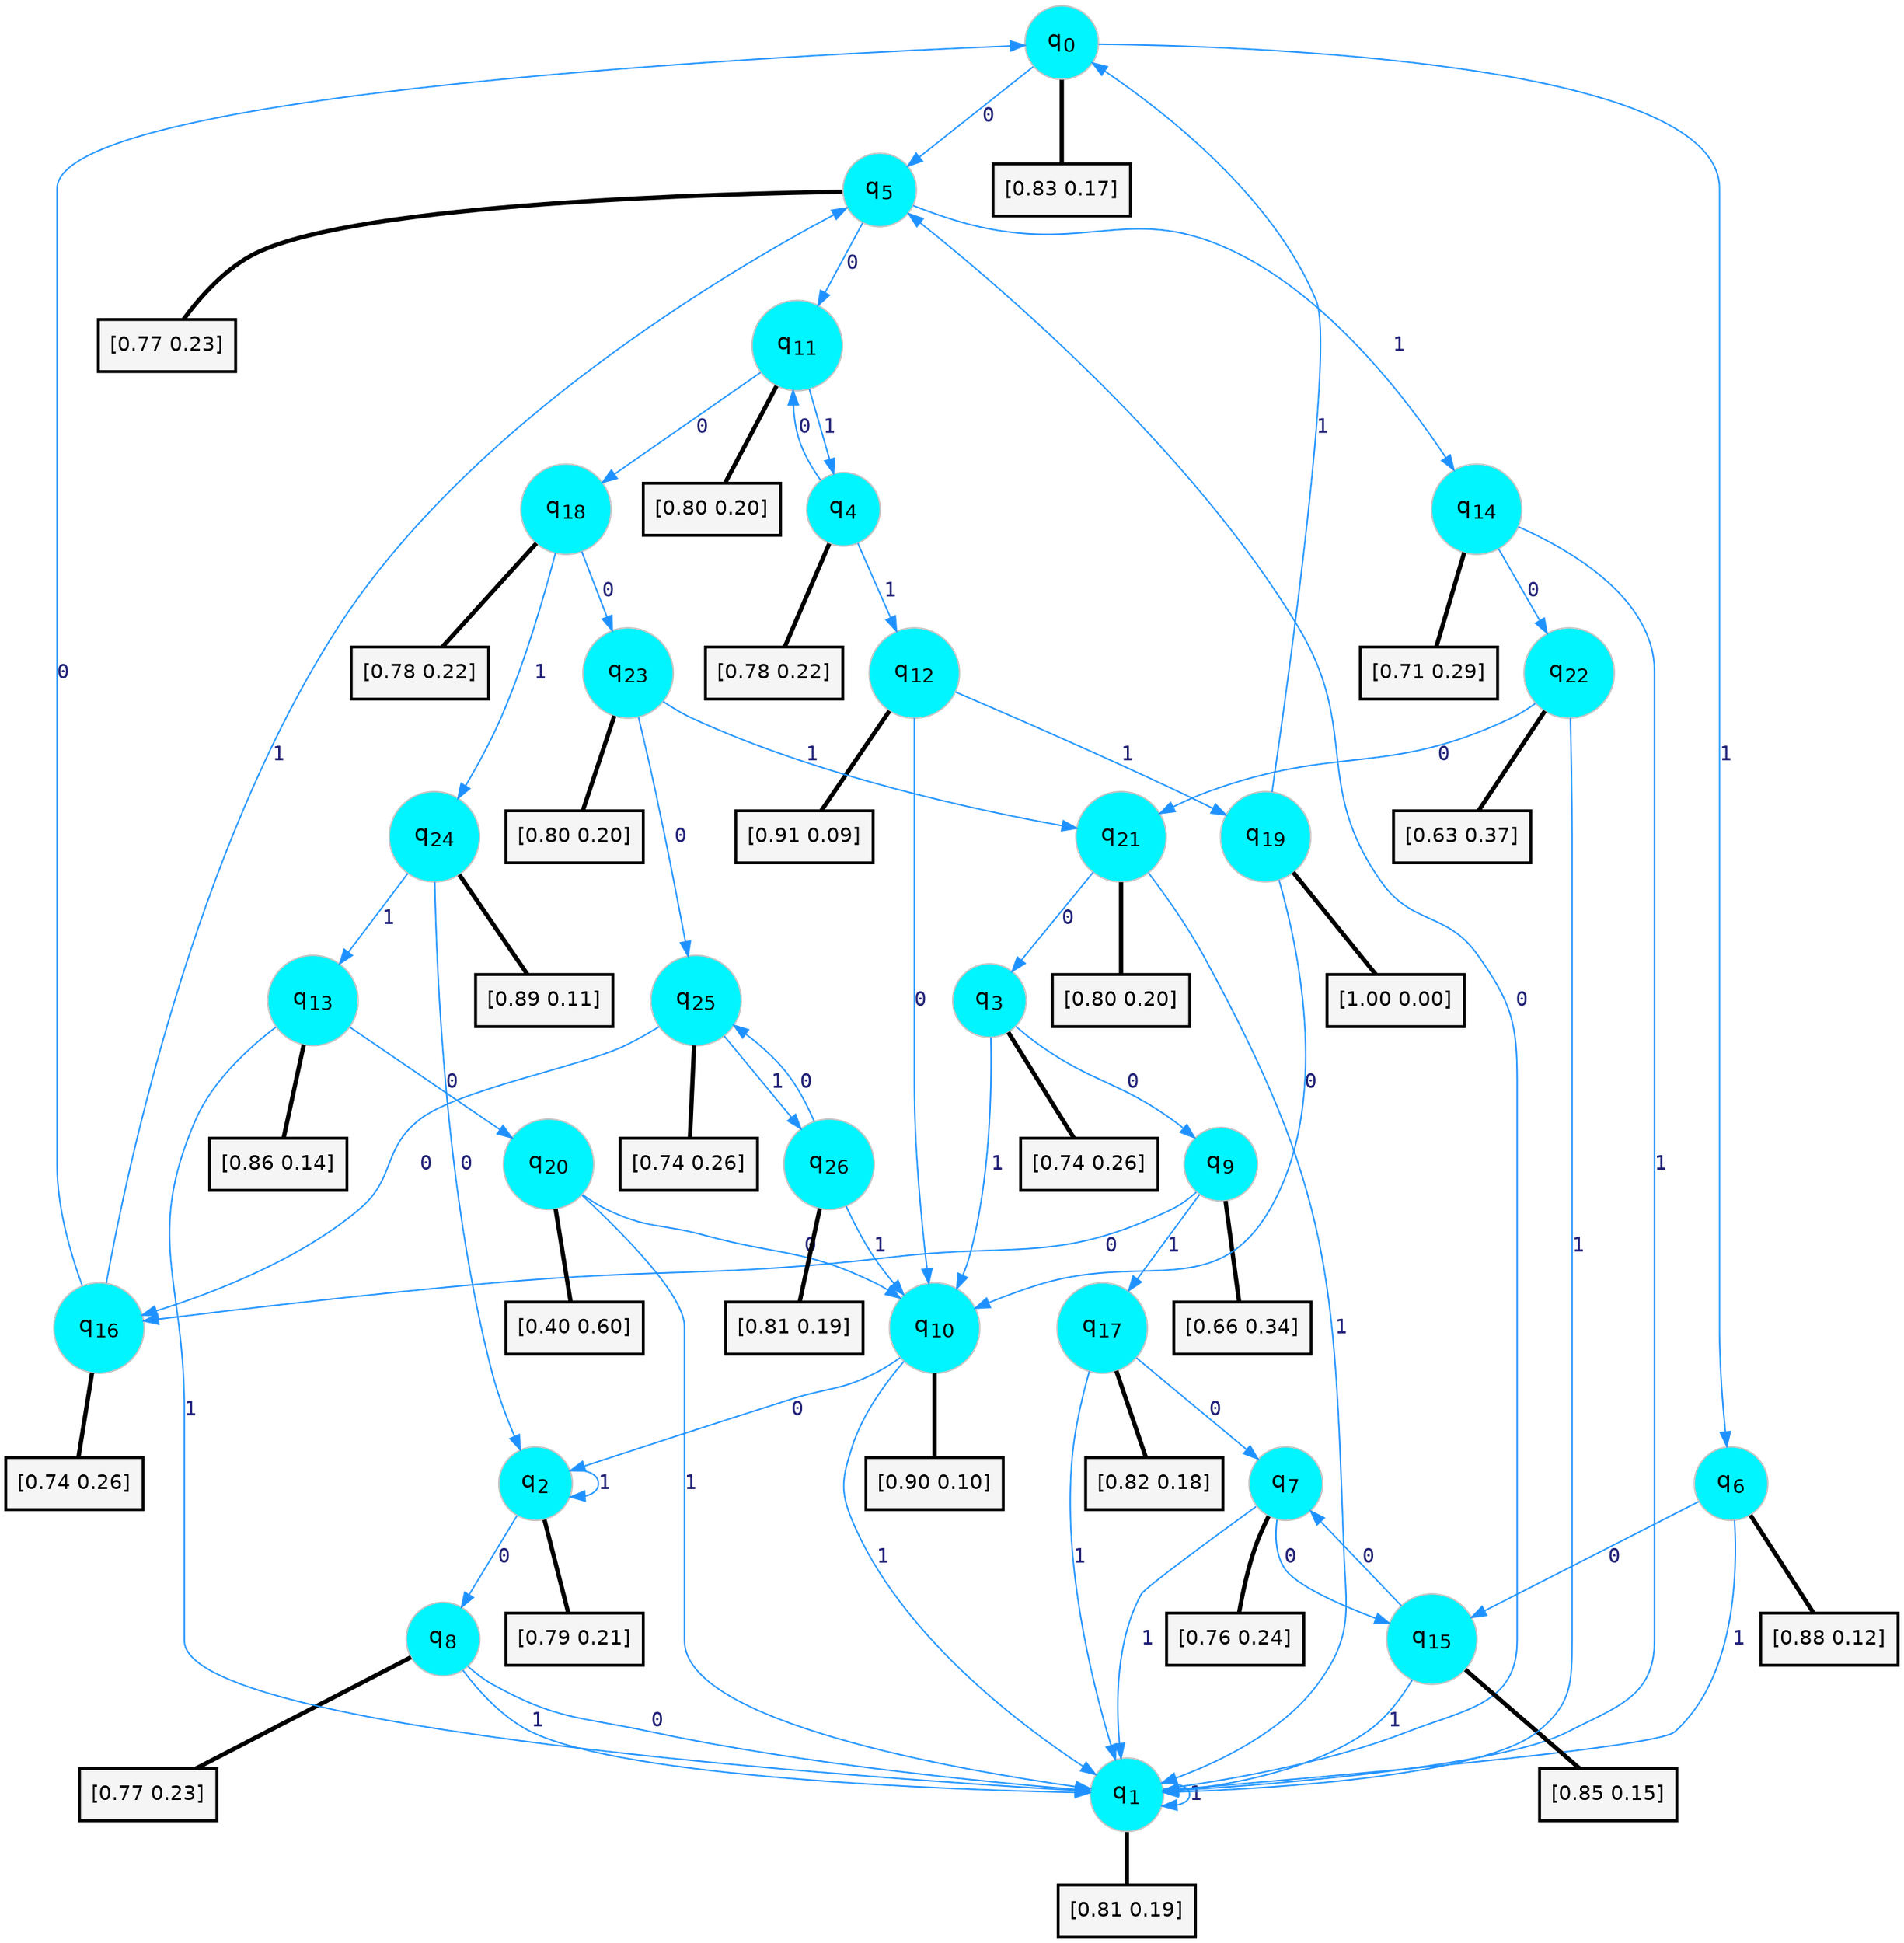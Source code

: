 digraph G {
graph [
bgcolor=transparent, dpi=300, rankdir=TD, size="40,25"];
node [
color=gray, fillcolor=turquoise1, fontcolor=black, fontname=Helvetica, fontsize=16, fontweight=bold, shape=circle, style=filled];
edge [
arrowsize=1, color=dodgerblue1, fontcolor=midnightblue, fontname=courier, fontweight=bold, penwidth=1, style=solid, weight=20];
0[label=<q<SUB>0</SUB>>];
1[label=<q<SUB>1</SUB>>];
2[label=<q<SUB>2</SUB>>];
3[label=<q<SUB>3</SUB>>];
4[label=<q<SUB>4</SUB>>];
5[label=<q<SUB>5</SUB>>];
6[label=<q<SUB>6</SUB>>];
7[label=<q<SUB>7</SUB>>];
8[label=<q<SUB>8</SUB>>];
9[label=<q<SUB>9</SUB>>];
10[label=<q<SUB>10</SUB>>];
11[label=<q<SUB>11</SUB>>];
12[label=<q<SUB>12</SUB>>];
13[label=<q<SUB>13</SUB>>];
14[label=<q<SUB>14</SUB>>];
15[label=<q<SUB>15</SUB>>];
16[label=<q<SUB>16</SUB>>];
17[label=<q<SUB>17</SUB>>];
18[label=<q<SUB>18</SUB>>];
19[label=<q<SUB>19</SUB>>];
20[label=<q<SUB>20</SUB>>];
21[label=<q<SUB>21</SUB>>];
22[label=<q<SUB>22</SUB>>];
23[label=<q<SUB>23</SUB>>];
24[label=<q<SUB>24</SUB>>];
25[label=<q<SUB>25</SUB>>];
26[label=<q<SUB>26</SUB>>];
27[label="[0.83 0.17]", shape=box,fontcolor=black, fontname=Helvetica, fontsize=14, penwidth=2, fillcolor=whitesmoke,color=black];
28[label="[0.81 0.19]", shape=box,fontcolor=black, fontname=Helvetica, fontsize=14, penwidth=2, fillcolor=whitesmoke,color=black];
29[label="[0.79 0.21]", shape=box,fontcolor=black, fontname=Helvetica, fontsize=14, penwidth=2, fillcolor=whitesmoke,color=black];
30[label="[0.74 0.26]", shape=box,fontcolor=black, fontname=Helvetica, fontsize=14, penwidth=2, fillcolor=whitesmoke,color=black];
31[label="[0.78 0.22]", shape=box,fontcolor=black, fontname=Helvetica, fontsize=14, penwidth=2, fillcolor=whitesmoke,color=black];
32[label="[0.77 0.23]", shape=box,fontcolor=black, fontname=Helvetica, fontsize=14, penwidth=2, fillcolor=whitesmoke,color=black];
33[label="[0.88 0.12]", shape=box,fontcolor=black, fontname=Helvetica, fontsize=14, penwidth=2, fillcolor=whitesmoke,color=black];
34[label="[0.76 0.24]", shape=box,fontcolor=black, fontname=Helvetica, fontsize=14, penwidth=2, fillcolor=whitesmoke,color=black];
35[label="[0.77 0.23]", shape=box,fontcolor=black, fontname=Helvetica, fontsize=14, penwidth=2, fillcolor=whitesmoke,color=black];
36[label="[0.66 0.34]", shape=box,fontcolor=black, fontname=Helvetica, fontsize=14, penwidth=2, fillcolor=whitesmoke,color=black];
37[label="[0.90 0.10]", shape=box,fontcolor=black, fontname=Helvetica, fontsize=14, penwidth=2, fillcolor=whitesmoke,color=black];
38[label="[0.80 0.20]", shape=box,fontcolor=black, fontname=Helvetica, fontsize=14, penwidth=2, fillcolor=whitesmoke,color=black];
39[label="[0.91 0.09]", shape=box,fontcolor=black, fontname=Helvetica, fontsize=14, penwidth=2, fillcolor=whitesmoke,color=black];
40[label="[0.86 0.14]", shape=box,fontcolor=black, fontname=Helvetica, fontsize=14, penwidth=2, fillcolor=whitesmoke,color=black];
41[label="[0.71 0.29]", shape=box,fontcolor=black, fontname=Helvetica, fontsize=14, penwidth=2, fillcolor=whitesmoke,color=black];
42[label="[0.85 0.15]", shape=box,fontcolor=black, fontname=Helvetica, fontsize=14, penwidth=2, fillcolor=whitesmoke,color=black];
43[label="[0.74 0.26]", shape=box,fontcolor=black, fontname=Helvetica, fontsize=14, penwidth=2, fillcolor=whitesmoke,color=black];
44[label="[0.82 0.18]", shape=box,fontcolor=black, fontname=Helvetica, fontsize=14, penwidth=2, fillcolor=whitesmoke,color=black];
45[label="[0.78 0.22]", shape=box,fontcolor=black, fontname=Helvetica, fontsize=14, penwidth=2, fillcolor=whitesmoke,color=black];
46[label="[1.00 0.00]", shape=box,fontcolor=black, fontname=Helvetica, fontsize=14, penwidth=2, fillcolor=whitesmoke,color=black];
47[label="[0.40 0.60]", shape=box,fontcolor=black, fontname=Helvetica, fontsize=14, penwidth=2, fillcolor=whitesmoke,color=black];
48[label="[0.80 0.20]", shape=box,fontcolor=black, fontname=Helvetica, fontsize=14, penwidth=2, fillcolor=whitesmoke,color=black];
49[label="[0.63 0.37]", shape=box,fontcolor=black, fontname=Helvetica, fontsize=14, penwidth=2, fillcolor=whitesmoke,color=black];
50[label="[0.80 0.20]", shape=box,fontcolor=black, fontname=Helvetica, fontsize=14, penwidth=2, fillcolor=whitesmoke,color=black];
51[label="[0.89 0.11]", shape=box,fontcolor=black, fontname=Helvetica, fontsize=14, penwidth=2, fillcolor=whitesmoke,color=black];
52[label="[0.74 0.26]", shape=box,fontcolor=black, fontname=Helvetica, fontsize=14, penwidth=2, fillcolor=whitesmoke,color=black];
53[label="[0.81 0.19]", shape=box,fontcolor=black, fontname=Helvetica, fontsize=14, penwidth=2, fillcolor=whitesmoke,color=black];
0->5 [label=0];
0->6 [label=1];
0->27 [arrowhead=none, penwidth=3,color=black];
1->5 [label=0];
1->1 [label=1];
1->28 [arrowhead=none, penwidth=3,color=black];
2->8 [label=0];
2->2 [label=1];
2->29 [arrowhead=none, penwidth=3,color=black];
3->9 [label=0];
3->10 [label=1];
3->30 [arrowhead=none, penwidth=3,color=black];
4->11 [label=0];
4->12 [label=1];
4->31 [arrowhead=none, penwidth=3,color=black];
5->11 [label=0];
5->14 [label=1];
5->32 [arrowhead=none, penwidth=3,color=black];
6->15 [label=0];
6->1 [label=1];
6->33 [arrowhead=none, penwidth=3,color=black];
7->15 [label=0];
7->1 [label=1];
7->34 [arrowhead=none, penwidth=3,color=black];
8->1 [label=0];
8->1 [label=1];
8->35 [arrowhead=none, penwidth=3,color=black];
9->16 [label=0];
9->17 [label=1];
9->36 [arrowhead=none, penwidth=3,color=black];
10->2 [label=0];
10->1 [label=1];
10->37 [arrowhead=none, penwidth=3,color=black];
11->18 [label=0];
11->4 [label=1];
11->38 [arrowhead=none, penwidth=3,color=black];
12->10 [label=0];
12->19 [label=1];
12->39 [arrowhead=none, penwidth=3,color=black];
13->20 [label=0];
13->1 [label=1];
13->40 [arrowhead=none, penwidth=3,color=black];
14->22 [label=0];
14->1 [label=1];
14->41 [arrowhead=none, penwidth=3,color=black];
15->7 [label=0];
15->1 [label=1];
15->42 [arrowhead=none, penwidth=3,color=black];
16->0 [label=0];
16->5 [label=1];
16->43 [arrowhead=none, penwidth=3,color=black];
17->7 [label=0];
17->1 [label=1];
17->44 [arrowhead=none, penwidth=3,color=black];
18->23 [label=0];
18->24 [label=1];
18->45 [arrowhead=none, penwidth=3,color=black];
19->10 [label=0];
19->0 [label=1];
19->46 [arrowhead=none, penwidth=3,color=black];
20->10 [label=0];
20->1 [label=1];
20->47 [arrowhead=none, penwidth=3,color=black];
21->3 [label=0];
21->1 [label=1];
21->48 [arrowhead=none, penwidth=3,color=black];
22->21 [label=0];
22->1 [label=1];
22->49 [arrowhead=none, penwidth=3,color=black];
23->25 [label=0];
23->21 [label=1];
23->50 [arrowhead=none, penwidth=3,color=black];
24->2 [label=0];
24->13 [label=1];
24->51 [arrowhead=none, penwidth=3,color=black];
25->16 [label=0];
25->26 [label=1];
25->52 [arrowhead=none, penwidth=3,color=black];
26->25 [label=0];
26->10 [label=1];
26->53 [arrowhead=none, penwidth=3,color=black];
}
